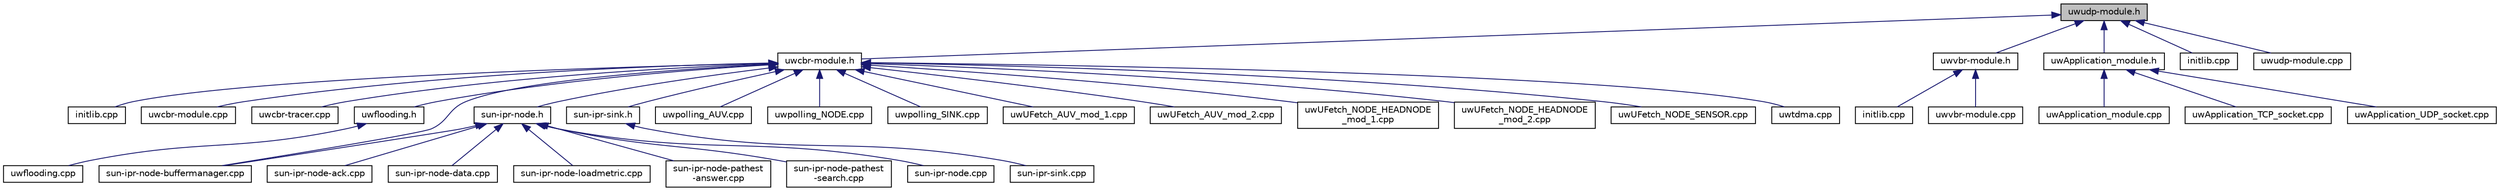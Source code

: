 digraph "uwudp-module.h"
{
 // LATEX_PDF_SIZE
  edge [fontname="Helvetica",fontsize="10",labelfontname="Helvetica",labelfontsize="10"];
  node [fontname="Helvetica",fontsize="10",shape=record];
  Node1 [label="uwudp-module.h",height=0.2,width=0.4,color="black", fillcolor="grey75", style="filled", fontcolor="black",tooltip="Provides the UWUDP packets header description and the definition of the class UWUDP."];
  Node1 -> Node2 [dir="back",color="midnightblue",fontsize="10",style="solid",fontname="Helvetica"];
  Node2 [label="uwcbr-module.h",height=0.2,width=0.4,color="black", fillcolor="white", style="filled",URL="$uwcbr-module_8h.html",tooltip="Provides the UWCBR packets header description and the definition of the class UWCBR."];
  Node2 -> Node3 [dir="back",color="midnightblue",fontsize="10",style="solid",fontname="Helvetica"];
  Node3 [label="initlib.cpp",height=0.2,width=0.4,color="black", fillcolor="white", style="filled",URL="$application_2uwcbr_2initlib_8cpp.html",tooltip="Provides the initialization of uwcbr libraries."];
  Node2 -> Node4 [dir="back",color="midnightblue",fontsize="10",style="solid",fontname="Helvetica"];
  Node4 [label="uwcbr-module.cpp",height=0.2,width=0.4,color="black", fillcolor="white", style="filled",URL="$uwcbr-module_8cpp.html",tooltip=" "];
  Node2 -> Node5 [dir="back",color="midnightblue",fontsize="10",style="solid",fontname="Helvetica"];
  Node5 [label="uwcbr-tracer.cpp",height=0.2,width=0.4,color="black", fillcolor="white", style="filled",URL="$uwcbr-tracer_8cpp.html",tooltip=" "];
  Node2 -> Node6 [dir="back",color="midnightblue",fontsize="10",style="solid",fontname="Helvetica"];
  Node6 [label="uwflooding.h",height=0.2,width=0.4,color="black", fillcolor="white", style="filled",URL="$uwflooding_8h.html",tooltip="Flooding based routing protocol."];
  Node6 -> Node7 [dir="back",color="midnightblue",fontsize="10",style="solid",fontname="Helvetica"];
  Node7 [label="uwflooding.cpp",height=0.2,width=0.4,color="black", fillcolor="white", style="filled",URL="$uwflooding_8cpp.html",tooltip="Implements UwFlooding class."];
  Node2 -> Node8 [dir="back",color="midnightblue",fontsize="10",style="solid",fontname="Helvetica"];
  Node8 [label="sun-ipr-node-buffermanager.cpp",height=0.2,width=0.4,color="black", fillcolor="white", style="filled",URL="$sun-ipr-node-buffermanager_8cpp.html",tooltip="Provides the implementation of all the methods regarding Buffer Management."];
  Node2 -> Node9 [dir="back",color="midnightblue",fontsize="10",style="solid",fontname="Helvetica"];
  Node9 [label="sun-ipr-node.h",height=0.2,width=0.4,color="black", fillcolor="white", style="filled",URL="$sun-ipr-node_8h.html",tooltip="Dinamic source routing protocol, this file contains Nodes specifications."];
  Node9 -> Node10 [dir="back",color="midnightblue",fontsize="10",style="solid",fontname="Helvetica"];
  Node10 [label="sun-ipr-node-ack.cpp",height=0.2,width=0.4,color="black", fillcolor="white", style="filled",URL="$sun-ipr-node-ack_8cpp.html",tooltip="Provides the implementation of all the methods regarding Ack Packets."];
  Node9 -> Node8 [dir="back",color="midnightblue",fontsize="10",style="solid",fontname="Helvetica"];
  Node9 -> Node11 [dir="back",color="midnightblue",fontsize="10",style="solid",fontname="Helvetica"];
  Node11 [label="sun-ipr-node-data.cpp",height=0.2,width=0.4,color="black", fillcolor="white", style="filled",URL="$sun-ipr-node-data_8cpp.html",tooltip=" "];
  Node9 -> Node12 [dir="back",color="midnightblue",fontsize="10",style="solid",fontname="Helvetica"];
  Node12 [label="sun-ipr-node-loadmetric.cpp",height=0.2,width=0.4,color="black", fillcolor="white", style="filled",URL="$sun-ipr-node-loadmetric_8cpp.html",tooltip="Provides the implementation of all the methods regarding the Load metric."];
  Node9 -> Node13 [dir="back",color="midnightblue",fontsize="10",style="solid",fontname="Helvetica"];
  Node13 [label="sun-ipr-node-pathest\l-answer.cpp",height=0.2,width=0.4,color="black", fillcolor="white", style="filled",URL="$sun-ipr-node-pathest-answer_8cpp.html",tooltip="Provides the implementation of all the methods regarding Path Establishment Answer Packets."];
  Node9 -> Node14 [dir="back",color="midnightblue",fontsize="10",style="solid",fontname="Helvetica"];
  Node14 [label="sun-ipr-node-pathest\l-search.cpp",height=0.2,width=0.4,color="black", fillcolor="white", style="filled",URL="$sun-ipr-node-pathest-search_8cpp.html",tooltip="Provides the implementation of all the methods regarding Path Establishment Search Packets."];
  Node9 -> Node15 [dir="back",color="midnightblue",fontsize="10",style="solid",fontname="Helvetica"];
  Node15 [label="sun-ipr-node.cpp",height=0.2,width=0.4,color="black", fillcolor="white", style="filled",URL="$sun-ipr-node_8cpp.html",tooltip="Implements a SunIPRoutingNode."];
  Node2 -> Node16 [dir="back",color="midnightblue",fontsize="10",style="solid",fontname="Helvetica"];
  Node16 [label="sun-ipr-sink.h",height=0.2,width=0.4,color="black", fillcolor="white", style="filled",URL="$sun-ipr-sink_8h.html",tooltip="Dinamic source routing protocol, this file contains Sinks specifications."];
  Node16 -> Node17 [dir="back",color="midnightblue",fontsize="10",style="solid",fontname="Helvetica"];
  Node17 [label="sun-ipr-sink.cpp",height=0.2,width=0.4,color="black", fillcolor="white", style="filled",URL="$sun-ipr-sink_8cpp.html",tooltip="Implements a SunIPRoutingSink."];
  Node2 -> Node18 [dir="back",color="midnightblue",fontsize="10",style="solid",fontname="Helvetica"];
  Node18 [label="uwpolling_AUV.cpp",height=0.2,width=0.4,color="black", fillcolor="white", style="filled",URL="$uwpolling__AUV_8cpp.html",tooltip="Provides the implementation of Uwpolling_AUV class."];
  Node2 -> Node19 [dir="back",color="midnightblue",fontsize="10",style="solid",fontname="Helvetica"];
  Node19 [label="uwpolling_NODE.cpp",height=0.2,width=0.4,color="black", fillcolor="white", style="filled",URL="$uwpolling__NODE_8cpp.html",tooltip="Implementation of Uwpolling_NODE class."];
  Node2 -> Node20 [dir="back",color="midnightblue",fontsize="10",style="solid",fontname="Helvetica"];
  Node20 [label="uwpolling_SINK.cpp",height=0.2,width=0.4,color="black", fillcolor="white", style="filled",URL="$uwpolling__SINK_8cpp.html",tooltip="Implementation of Uwpolling_SINK class."];
  Node2 -> Node21 [dir="back",color="midnightblue",fontsize="10",style="solid",fontname="Helvetica"];
  Node21 [label="uwUFetch_AUV_mod_1.cpp",height=0.2,width=0.4,color="black", fillcolor="white", style="filled",URL="$uwUFetch__AUV__mod__1_8cpp.html",tooltip=" "];
  Node2 -> Node22 [dir="back",color="midnightblue",fontsize="10",style="solid",fontname="Helvetica"];
  Node22 [label="uwUFetch_AUV_mod_2.cpp",height=0.2,width=0.4,color="black", fillcolor="white", style="filled",URL="$uwUFetch__AUV__mod__2_8cpp.html",tooltip=" "];
  Node2 -> Node23 [dir="back",color="midnightblue",fontsize="10",style="solid",fontname="Helvetica"];
  Node23 [label="uwUFetch_NODE_HEADNODE\l_mod_1.cpp",height=0.2,width=0.4,color="black", fillcolor="white", style="filled",URL="$uwUFetch__NODE__HEADNODE__mod__1_8cpp.html",tooltip="Class that provide the implementation of HEAD NODE entity of uwUFetch protocol using a RTS and CTS pa..."];
  Node2 -> Node24 [dir="back",color="midnightblue",fontsize="10",style="solid",fontname="Helvetica"];
  Node24 [label="uwUFetch_NODE_HEADNODE\l_mod_2.cpp",height=0.2,width=0.4,color="black", fillcolor="white", style="filled",URL="$uwUFetch__NODE__HEADNODE__mod__2_8cpp.html",tooltip=" "];
  Node2 -> Node25 [dir="back",color="midnightblue",fontsize="10",style="solid",fontname="Helvetica"];
  Node25 [label="uwUFetch_NODE_SENSOR.cpp",height=0.2,width=0.4,color="black", fillcolor="white", style="filled",URL="$uwUFetch__NODE__SENSOR_8cpp.html",tooltip="Class that provide the implementation of the SENSOR NODE entity of uwUFetch protocol."];
  Node2 -> Node26 [dir="back",color="midnightblue",fontsize="10",style="solid",fontname="Helvetica"];
  Node26 [label="uwtdma.cpp",height=0.2,width=0.4,color="black", fillcolor="white", style="filled",URL="$uwtdma_8cpp.html",tooltip="Provides the implementation of the class UWTDMA."];
  Node1 -> Node27 [dir="back",color="midnightblue",fontsize="10",style="solid",fontname="Helvetica"];
  Node27 [label="uwvbr-module.h",height=0.2,width=0.4,color="black", fillcolor="white", style="filled",URL="$uwvbr-module_8h.html",tooltip="Provides the UWVBR packets header description and the definition of the class UWVBR."];
  Node27 -> Node28 [dir="back",color="midnightblue",fontsize="10",style="solid",fontname="Helvetica"];
  Node28 [label="initlib.cpp",height=0.2,width=0.4,color="black", fillcolor="white", style="filled",URL="$application_2uwvbr_2initlib_8cpp.html",tooltip=" "];
  Node27 -> Node29 [dir="back",color="midnightblue",fontsize="10",style="solid",fontname="Helvetica"];
  Node29 [label="uwvbr-module.cpp",height=0.2,width=0.4,color="black", fillcolor="white", style="filled",URL="$uwvbr-module_8cpp.html",tooltip=" "];
  Node1 -> Node30 [dir="back",color="midnightblue",fontsize="10",style="solid",fontname="Helvetica"];
  Node30 [label="uwApplication_module.h",height=0.2,width=0.4,color="black", fillcolor="white", style="filled",URL="$uwApplication__module_8h.html",tooltip=" "];
  Node30 -> Node31 [dir="back",color="midnightblue",fontsize="10",style="solid",fontname="Helvetica"];
  Node31 [label="uwApplication_module.cpp",height=0.2,width=0.4,color="black", fillcolor="white", style="filled",URL="$uwApplication__module_8cpp.html",tooltip="Provides the definition of uwApplicationmodule class."];
  Node30 -> Node32 [dir="back",color="midnightblue",fontsize="10",style="solid",fontname="Helvetica"];
  Node32 [label="uwApplication_TCP_socket.cpp",height=0.2,width=0.4,color="black", fillcolor="white", style="filled",URL="$uwApplication__TCP__socket_8cpp.html",tooltip=" "];
  Node30 -> Node33 [dir="back",color="midnightblue",fontsize="10",style="solid",fontname="Helvetica"];
  Node33 [label="uwApplication_UDP_socket.cpp",height=0.2,width=0.4,color="black", fillcolor="white", style="filled",URL="$uwApplication__UDP__socket_8cpp.html",tooltip=" "];
  Node1 -> Node34 [dir="back",color="midnightblue",fontsize="10",style="solid",fontname="Helvetica"];
  Node34 [label="initlib.cpp",height=0.2,width=0.4,color="black", fillcolor="white", style="filled",URL="$transport_2uwudp_2initlib_8cpp.html",tooltip="Provides the initialization of uwudp libraries."];
  Node1 -> Node35 [dir="back",color="midnightblue",fontsize="10",style="solid",fontname="Helvetica"];
  Node35 [label="uwudp-module.cpp",height=0.2,width=0.4,color="black", fillcolor="white", style="filled",URL="$uwudp-module_8cpp.html",tooltip="Provides the UWUDP class implementation."];
}
